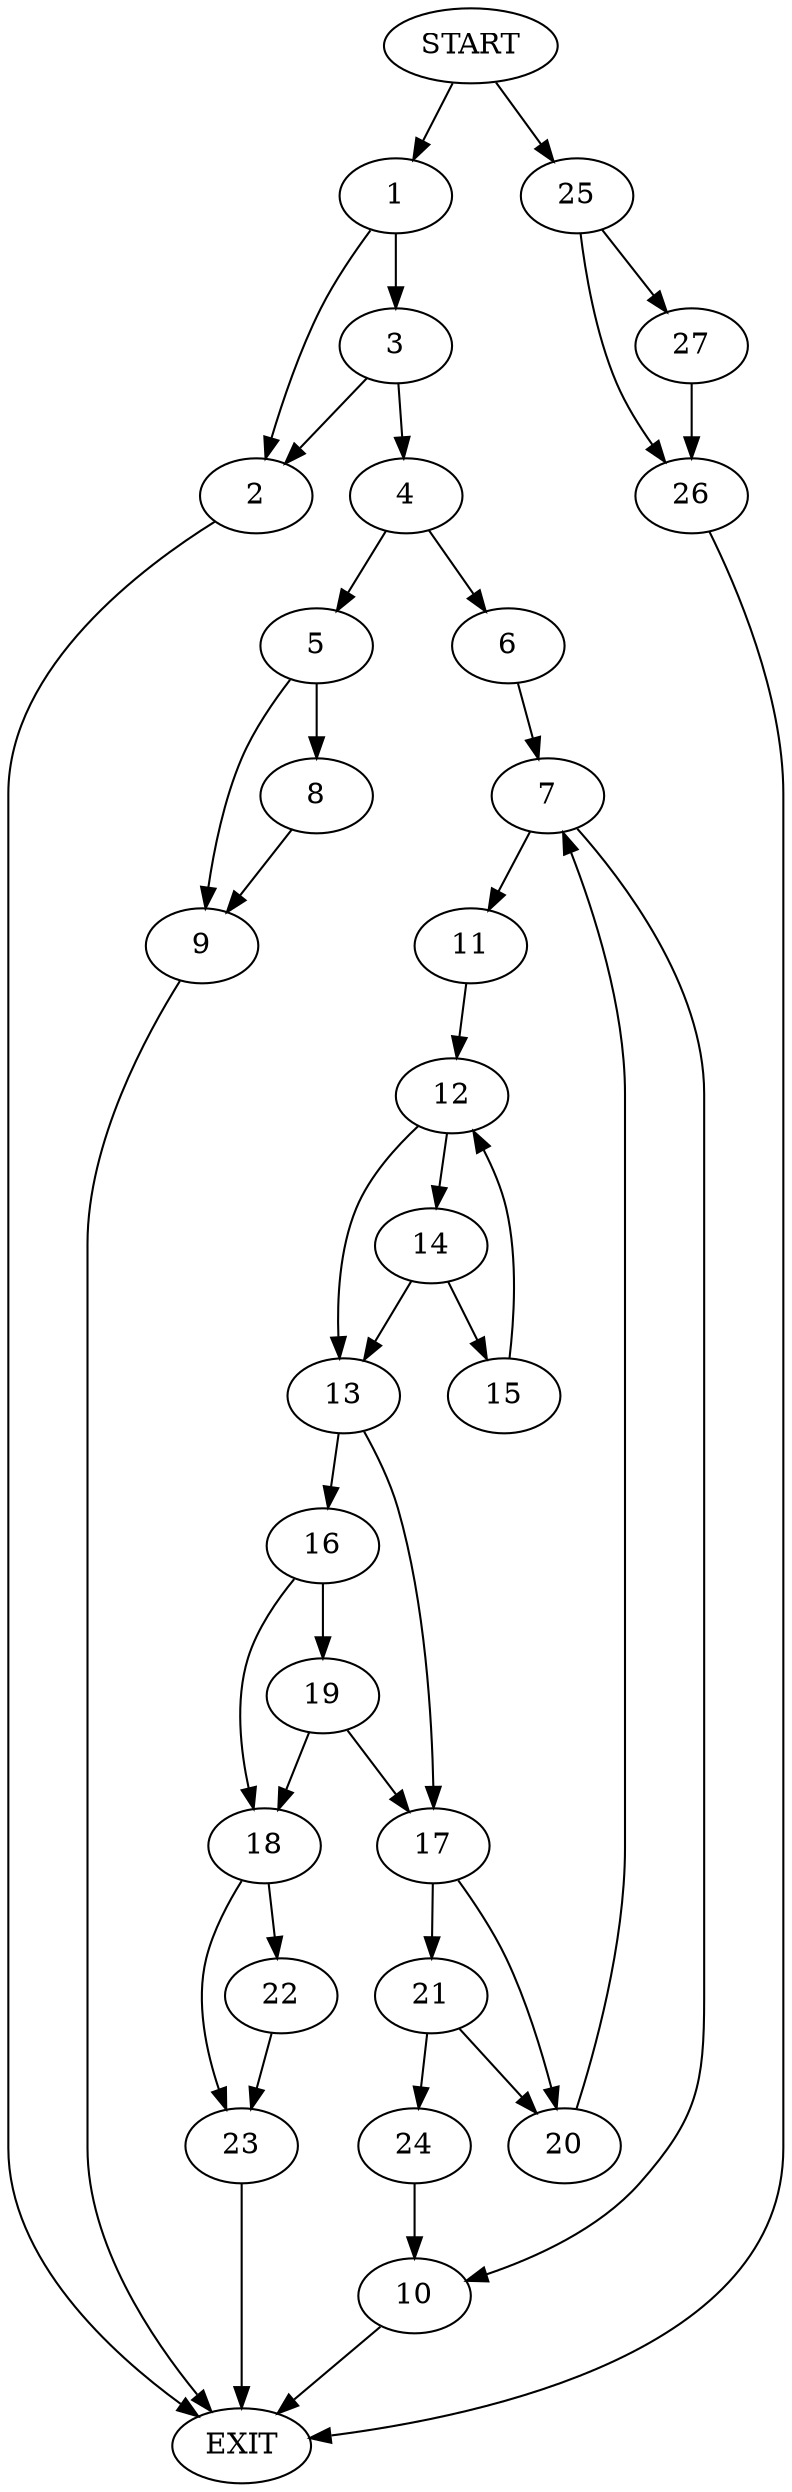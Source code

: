 digraph {
0 [label="START"]
28 [label="EXIT"]
0 -> 1
1 -> 2
1 -> 3
2 -> 28
3 -> 2
3 -> 4
4 -> 5
4 -> 6
6 -> 7
5 -> 8
5 -> 9
8 -> 9
9 -> 28
7 -> 10
7 -> 11
10 -> 28
11 -> 12
12 -> 13
12 -> 14
14 -> 15
14 -> 13
13 -> 16
13 -> 17
15 -> 12
16 -> 18
16 -> 19
17 -> 20
17 -> 21
19 -> 18
19 -> 17
18 -> 22
18 -> 23
23 -> 28
22 -> 23
21 -> 20
21 -> 24
20 -> 7
24 -> 10
0 -> 25
25 -> 26
25 -> 27
27 -> 26
26 -> 28
}
